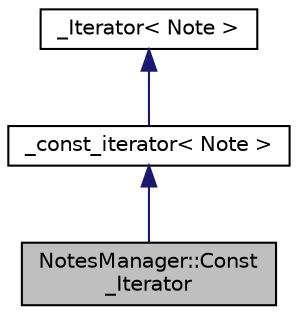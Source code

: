 digraph "NotesManager::Const_Iterator"
{
  edge [fontname="Helvetica",fontsize="10",labelfontname="Helvetica",labelfontsize="10"];
  node [fontname="Helvetica",fontsize="10",shape=record];
  Node1 [label="NotesManager::Const\l_Iterator",height=0.2,width=0.4,color="black", fillcolor="grey75", style="filled", fontcolor="black"];
  Node2 -> Node1 [dir="back",color="midnightblue",fontsize="10",style="solid",fontname="Helvetica"];
  Node2 [label="_const_iterator\< Note \>",height=0.2,width=0.4,color="black", fillcolor="white", style="filled",URL="$class__const__iterator.html"];
  Node3 -> Node2 [dir="back",color="midnightblue",fontsize="10",style="solid",fontname="Helvetica"];
  Node3 [label="_Iterator\< Note \>",height=0.2,width=0.4,color="black", fillcolor="white", style="filled",URL="$class__Iterator.html"];
}
